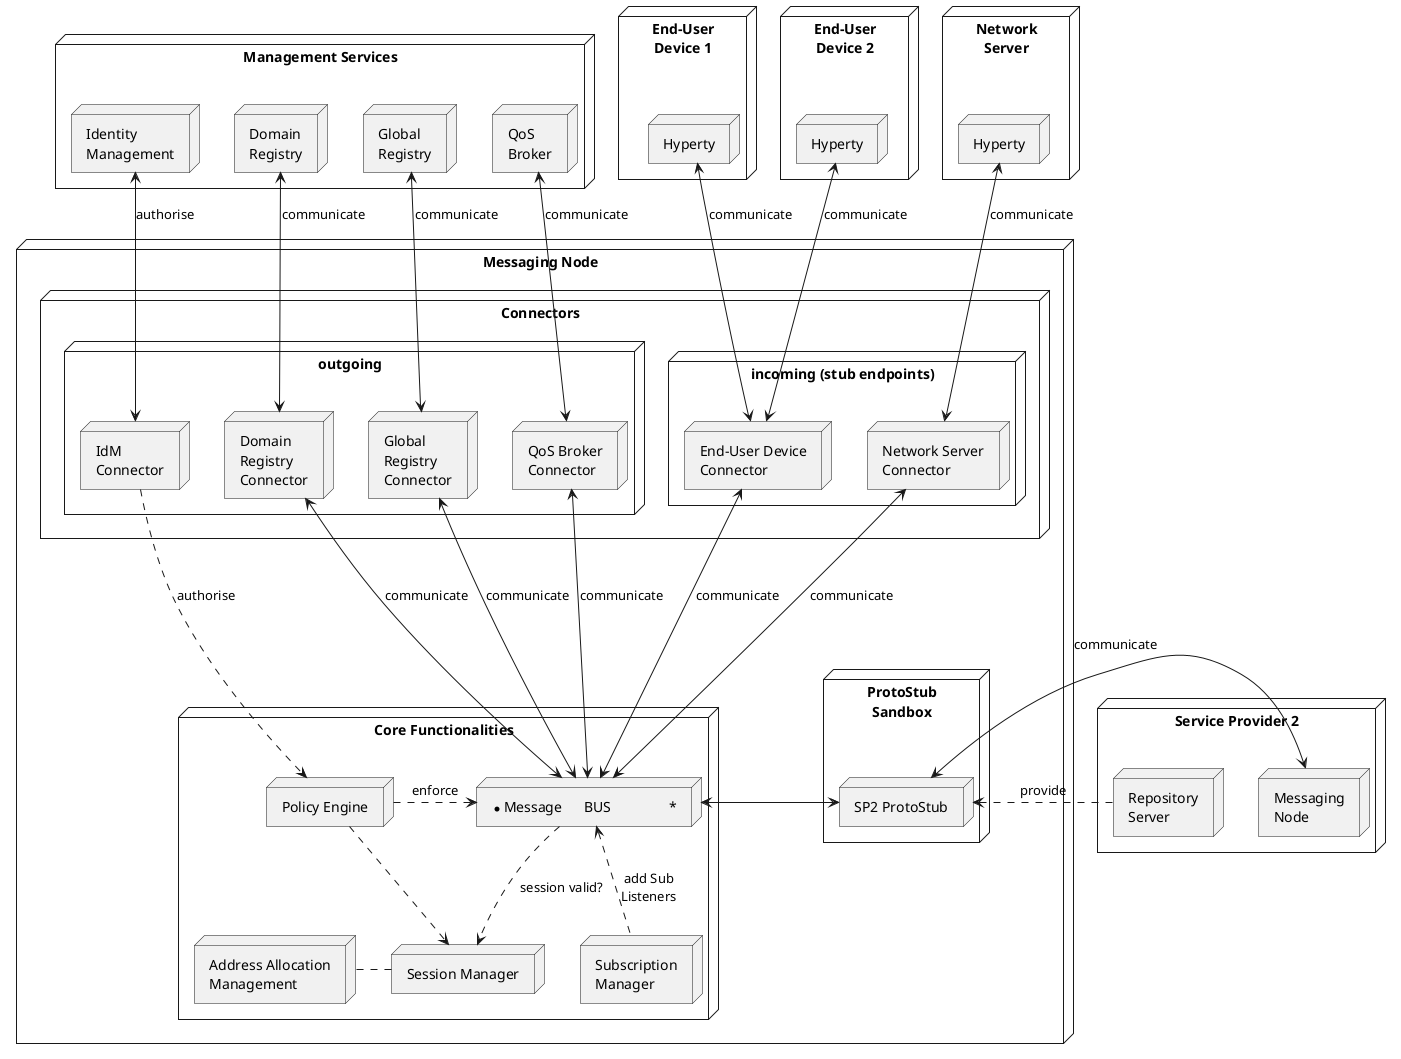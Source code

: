

@startuml "msg-node-architecture.png"


node "Management Services" as Man1 {
	node "Global\nRegistry" as GReg
	node "Domain\nRegistry" as DomReg
	node "Identity\nManagement" as IdM1
	node "QoS\nBroker" as QoS
}

node "Service Provider 2" as SP2 {
	node "Messaging\nNode" as Msg2
	node "Repository\nServer" as Repo2
}

node "End-User\nDevice 1" as User1 {
	node "Hyperty" as H1
}

node "End-User\nDevice 2" as User2 {
	node "Hyperty" as H2
}

node "Network\nServer" as Net {
	node "Hyperty" as H3
}

node "Messaging Node" as msg {


 node "ProtoStub\nSandbox" as Proto1Sand {

	 node "SP2 ProtoStub" as Proto1
 }

node "Connectors" as Conn {
	node "outgoing" as ConnOut {
		node "IdM\nConnector" as ConnIdM
		node "Global\nRegistry\nConnector" as ConnGReg
		node "Domain\nRegistry\nConnector" as ConnDomReg
		node "QoS Broker\nConnector" as ConnQoS
	}
	node "incoming (stub endpoints)" as ConnIn {
		node "End-User Device\nConnector" as ConnUser
		node "Network Server\nConnector" as ConnNet
	}
}


node "Core Functionalities" as core {

 node "*            Message      BUS                *" as Bus

 node "Policy Engine" as BusPEP

 node "Session Manager" as Reg

 node "Address Allocation\nManagement" as ID

 node "Subscription\nManager" as Sub

 }

Repo2 ..down-> Proto1: provide

Msg2 <-left-> Proto1 : communicate

 Bus <-right-> Proto1

 BusPEP ..right-> Bus : enforce

 ConnIdM ..down-> BusPEP : authorise

 BusPEP .down-> Reg

 Reg .left. ID

 Reg <-up. Bus: session valid?

 Sub -up.> Bus: add Sub\nListeners

 ConnIdM <-up-> IdM1 : authorise

 Bus <-up-> ConnUser : communicate
 ConnUser <-up-> H1 : communicate

 ConnUser <-up-> H2 : communicate

 Bus <-up-> ConnNet : communicate
 ConnNet <-up-> H3 : communicate

 Bus <-up-> ConnGReg : communicate
 Bus <-up-> ConnDomReg : communicate
 ConnGReg <-up-> GReg : communicate
 ConnDomReg <-up-> DomReg : communicate
 ConnQoS <-up-> QoS : communicate
 Bus <-up-> ConnQoS : communicate


@enduml
